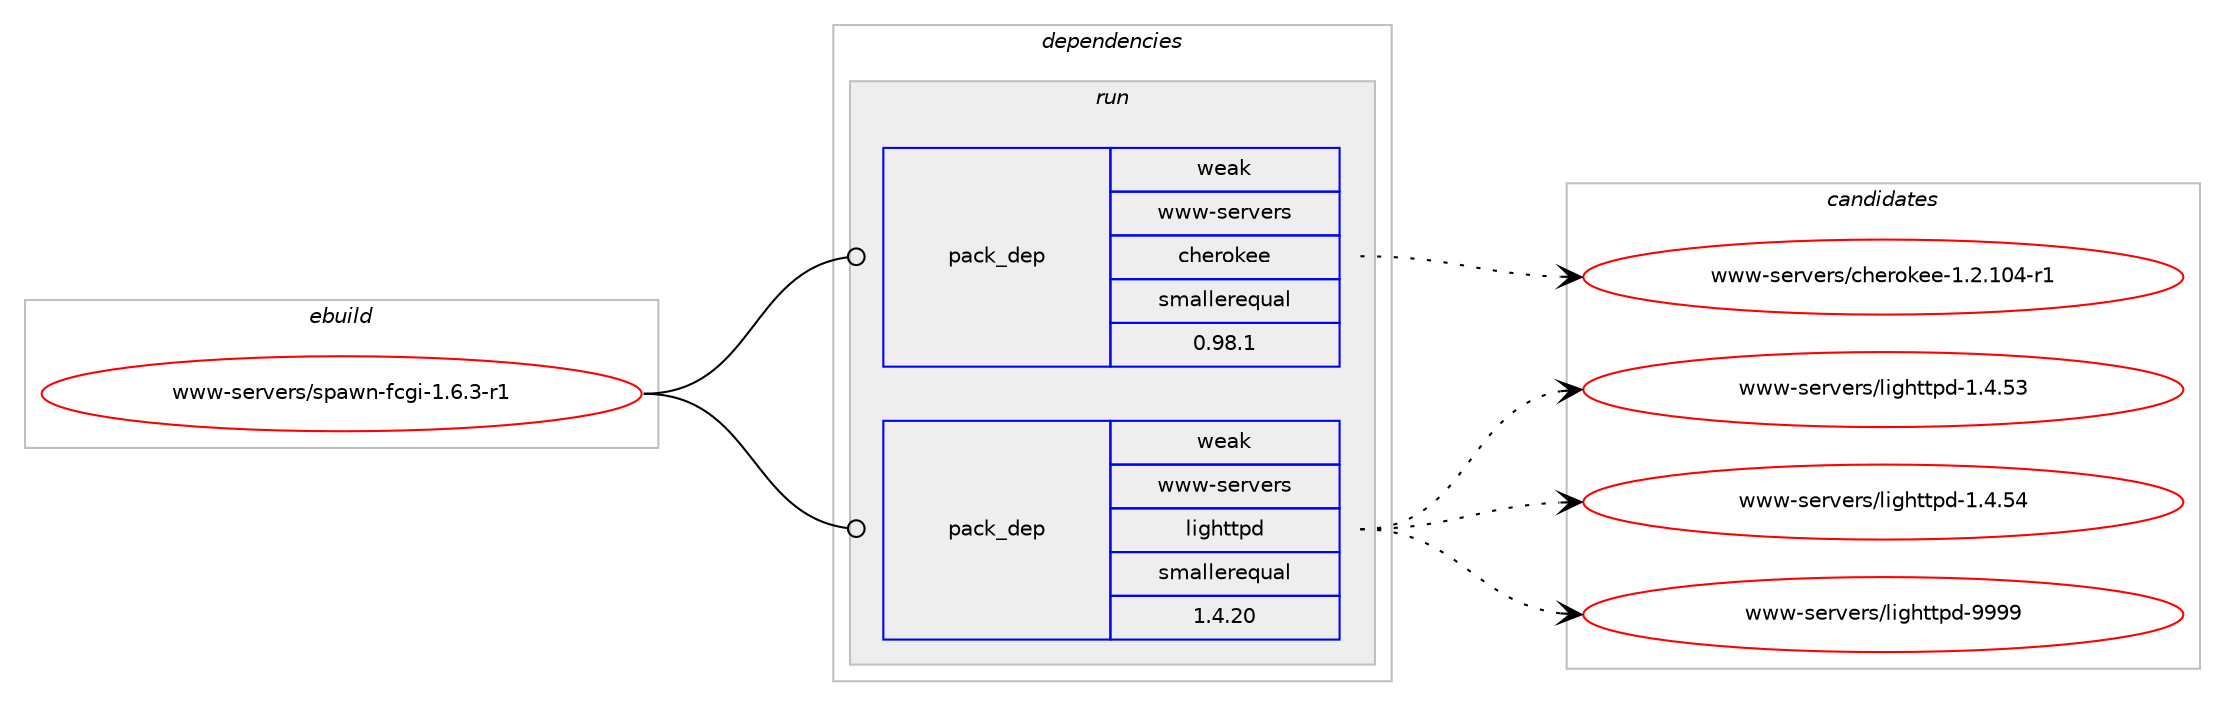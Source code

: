 digraph prolog {

# *************
# Graph options
# *************

newrank=true;
concentrate=true;
compound=true;
graph [rankdir=LR,fontname=Helvetica,fontsize=10,ranksep=1.5];#, ranksep=2.5, nodesep=0.2];
edge  [arrowhead=vee];
node  [fontname=Helvetica,fontsize=10];

# **********
# The ebuild
# **********

subgraph cluster_leftcol {
color=gray;
rank=same;
label=<<i>ebuild</i>>;
id [label="www-servers/spawn-fcgi-1.6.3-r1", color=red, width=4, href="../www-servers/spawn-fcgi-1.6.3-r1.svg"];
}

# ****************
# The dependencies
# ****************

subgraph cluster_midcol {
color=gray;
label=<<i>dependencies</i>>;
subgraph cluster_compile {
fillcolor="#eeeeee";
style=filled;
label=<<i>compile</i>>;
}
subgraph cluster_compileandrun {
fillcolor="#eeeeee";
style=filled;
label=<<i>compile and run</i>>;
}
subgraph cluster_run {
fillcolor="#eeeeee";
style=filled;
label=<<i>run</i>>;
subgraph pack512 {
dependency640 [label=<<TABLE BORDER="0" CELLBORDER="1" CELLSPACING="0" CELLPADDING="4" WIDTH="220"><TR><TD ROWSPAN="6" CELLPADDING="30">pack_dep</TD></TR><TR><TD WIDTH="110">weak</TD></TR><TR><TD>www-servers</TD></TR><TR><TD>cherokee</TD></TR><TR><TD>smallerequal</TD></TR><TR><TD>0.98.1</TD></TR></TABLE>>, shape=none, color=blue];
}
id:e -> dependency640:w [weight=20,style="solid",arrowhead="odot"];
subgraph pack513 {
dependency641 [label=<<TABLE BORDER="0" CELLBORDER="1" CELLSPACING="0" CELLPADDING="4" WIDTH="220"><TR><TD ROWSPAN="6" CELLPADDING="30">pack_dep</TD></TR><TR><TD WIDTH="110">weak</TD></TR><TR><TD>www-servers</TD></TR><TR><TD>lighttpd</TD></TR><TR><TD>smallerequal</TD></TR><TR><TD>1.4.20</TD></TR></TABLE>>, shape=none, color=blue];
}
id:e -> dependency641:w [weight=20,style="solid",arrowhead="odot"];
}
}

# **************
# The candidates
# **************

subgraph cluster_choices {
rank=same;
color=gray;
label=<<i>candidates</i>>;

subgraph choice512 {
color=black;
nodesep=1;
choice11911911945115101114118101114115479910410111411110710110145494650464948524511449 [label="www-servers/cherokee-1.2.104-r1", color=red, width=4,href="../www-servers/cherokee-1.2.104-r1.svg"];
dependency640:e -> choice11911911945115101114118101114115479910410111411110710110145494650464948524511449:w [style=dotted,weight="100"];
}
subgraph choice513 {
color=black;
nodesep=1;
choice119119119451151011141181011141154710810510310411611611210045494652465351 [label="www-servers/lighttpd-1.4.53", color=red, width=4,href="../www-servers/lighttpd-1.4.53.svg"];
choice119119119451151011141181011141154710810510310411611611210045494652465352 [label="www-servers/lighttpd-1.4.54", color=red, width=4,href="../www-servers/lighttpd-1.4.54.svg"];
choice11911911945115101114118101114115471081051031041161161121004557575757 [label="www-servers/lighttpd-9999", color=red, width=4,href="../www-servers/lighttpd-9999.svg"];
dependency641:e -> choice119119119451151011141181011141154710810510310411611611210045494652465351:w [style=dotted,weight="100"];
dependency641:e -> choice119119119451151011141181011141154710810510310411611611210045494652465352:w [style=dotted,weight="100"];
dependency641:e -> choice11911911945115101114118101114115471081051031041161161121004557575757:w [style=dotted,weight="100"];
}
}

}
